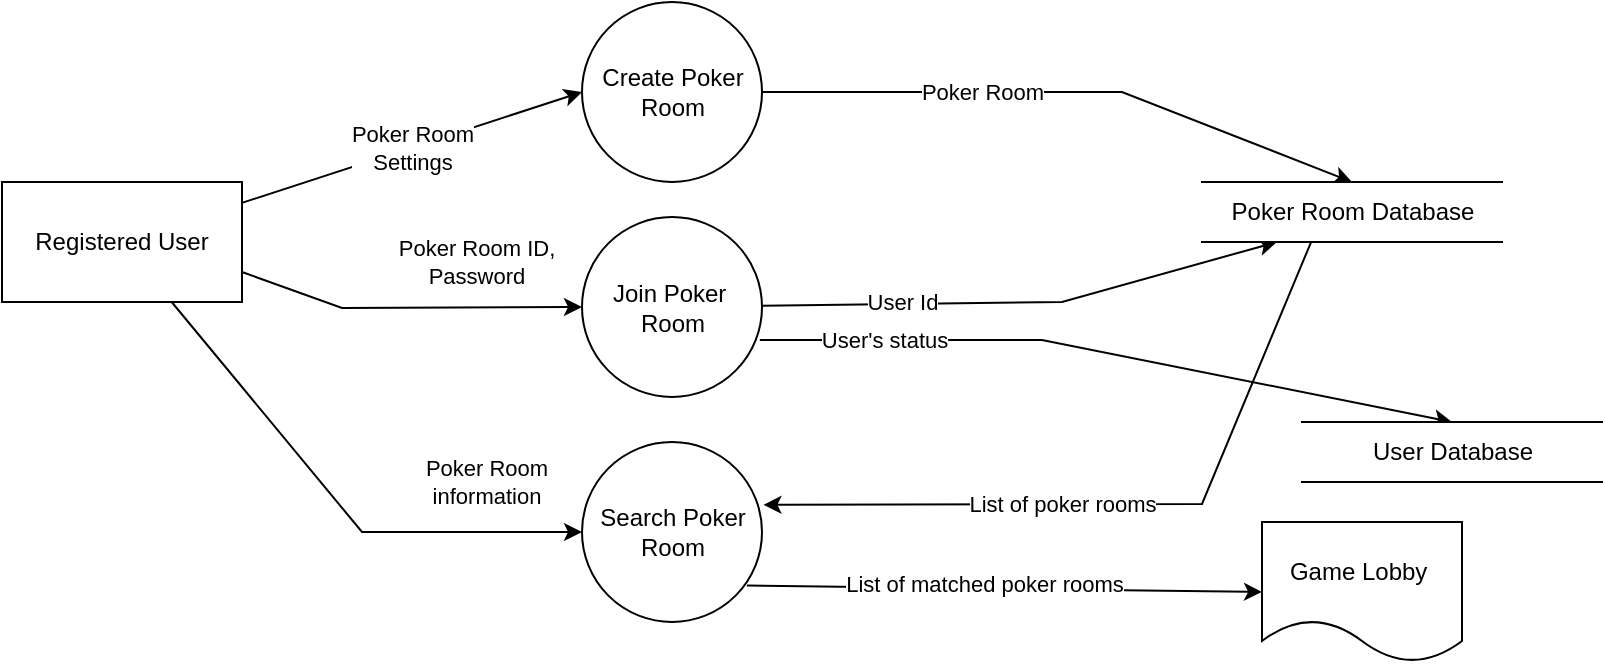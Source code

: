 <mxfile version="16.5.6" type="github">
  <diagram id="ly3Hp3gauICcpbgOwVCB" name="Page-1">
    <mxGraphModel dx="1093" dy="515" grid="1" gridSize="10" guides="1" tooltips="1" connect="1" arrows="1" fold="1" page="1" pageScale="1" pageWidth="1169" pageHeight="827" math="0" shadow="0">
      <root>
        <mxCell id="0" />
        <mxCell id="1" parent="0" />
        <mxCell id="jFZoMRIlUTQxQSA5hfnc-32" value="Poker Room&lt;br&gt;Settings" style="edgeStyle=none;rounded=0;orthogonalLoop=1;jettySize=auto;html=1;entryX=0;entryY=0.5;entryDx=0;entryDy=0;" edge="1" parent="1" source="jFZoMRIlUTQxQSA5hfnc-4" target="jFZoMRIlUTQxQSA5hfnc-29">
          <mxGeometry relative="1" as="geometry" />
        </mxCell>
        <mxCell id="jFZoMRIlUTQxQSA5hfnc-33" style="edgeStyle=none;rounded=0;orthogonalLoop=1;jettySize=auto;html=1;entryX=0;entryY=0.5;entryDx=0;entryDy=0;exitX=1;exitY=0.75;exitDx=0;exitDy=0;" edge="1" parent="1" source="jFZoMRIlUTQxQSA5hfnc-4" target="jFZoMRIlUTQxQSA5hfnc-30">
          <mxGeometry relative="1" as="geometry">
            <Array as="points">
              <mxPoint x="260" y="443" />
            </Array>
          </mxGeometry>
        </mxCell>
        <mxCell id="jFZoMRIlUTQxQSA5hfnc-34" value="Poker Room ID,&lt;br&gt;Password" style="edgeLabel;html=1;align=center;verticalAlign=middle;resizable=0;points=[];" vertex="1" connectable="0" parent="jFZoMRIlUTQxQSA5hfnc-33">
          <mxGeometry x="0.173" y="-2" relative="1" as="geometry">
            <mxPoint x="18" y="-25" as="offset" />
          </mxGeometry>
        </mxCell>
        <mxCell id="jFZoMRIlUTQxQSA5hfnc-36" style="edgeStyle=none;rounded=0;orthogonalLoop=1;jettySize=auto;html=1;entryX=0;entryY=0.5;entryDx=0;entryDy=0;" edge="1" parent="1" source="jFZoMRIlUTQxQSA5hfnc-4" target="jFZoMRIlUTQxQSA5hfnc-35">
          <mxGeometry relative="1" as="geometry">
            <Array as="points">
              <mxPoint x="270" y="555" />
            </Array>
          </mxGeometry>
        </mxCell>
        <mxCell id="jFZoMRIlUTQxQSA5hfnc-37" value="Poker Room&lt;br&gt;information" style="edgeLabel;html=1;align=center;verticalAlign=middle;resizable=0;points=[];" vertex="1" connectable="0" parent="jFZoMRIlUTQxQSA5hfnc-36">
          <mxGeometry x="0.547" y="2" relative="1" as="geometry">
            <mxPoint x="11" y="-23" as="offset" />
          </mxGeometry>
        </mxCell>
        <mxCell id="jFZoMRIlUTQxQSA5hfnc-4" value="Registered User" style="whiteSpace=wrap;html=1;" vertex="1" parent="1">
          <mxGeometry x="90" y="380" width="120" height="60" as="geometry" />
        </mxCell>
        <mxCell id="jFZoMRIlUTQxQSA5hfnc-44" style="edgeStyle=none;rounded=0;orthogonalLoop=1;jettySize=auto;html=1;entryX=0.5;entryY=0;entryDx=0;entryDy=0;" edge="1" parent="1" source="jFZoMRIlUTQxQSA5hfnc-29" target="jFZoMRIlUTQxQSA5hfnc-38">
          <mxGeometry relative="1" as="geometry">
            <Array as="points">
              <mxPoint x="650" y="335" />
            </Array>
          </mxGeometry>
        </mxCell>
        <mxCell id="jFZoMRIlUTQxQSA5hfnc-45" value="Poker Room" style="edgeLabel;html=1;align=center;verticalAlign=middle;resizable=0;points=[];" vertex="1" connectable="0" parent="jFZoMRIlUTQxQSA5hfnc-44">
          <mxGeometry x="-0.097" y="1" relative="1" as="geometry">
            <mxPoint x="-27" y="1" as="offset" />
          </mxGeometry>
        </mxCell>
        <mxCell id="jFZoMRIlUTQxQSA5hfnc-29" value="Create Poker&lt;br&gt;Room" style="shape=ellipse;html=1;dashed=0;whitespace=wrap;aspect=fixed;perimeter=ellipsePerimeter;" vertex="1" parent="1">
          <mxGeometry x="380" y="290" width="90" height="90" as="geometry" />
        </mxCell>
        <mxCell id="jFZoMRIlUTQxQSA5hfnc-47" value="User&#39;s status" style="edgeStyle=none;rounded=0;orthogonalLoop=1;jettySize=auto;html=1;entryX=0.5;entryY=0;entryDx=0;entryDy=0;exitX=0.988;exitY=0.684;exitDx=0;exitDy=0;exitPerimeter=0;" edge="1" parent="1" source="jFZoMRIlUTQxQSA5hfnc-30" target="jFZoMRIlUTQxQSA5hfnc-46">
          <mxGeometry x="-0.646" relative="1" as="geometry">
            <Array as="points">
              <mxPoint x="610" y="459" />
            </Array>
            <mxPoint as="offset" />
          </mxGeometry>
        </mxCell>
        <mxCell id="jFZoMRIlUTQxQSA5hfnc-48" style="edgeStyle=none;rounded=0;orthogonalLoop=1;jettySize=auto;html=1;entryX=0.25;entryY=1;entryDx=0;entryDy=0;" edge="1" parent="1" source="jFZoMRIlUTQxQSA5hfnc-30" target="jFZoMRIlUTQxQSA5hfnc-38">
          <mxGeometry relative="1" as="geometry">
            <Array as="points">
              <mxPoint x="620" y="440" />
            </Array>
          </mxGeometry>
        </mxCell>
        <mxCell id="jFZoMRIlUTQxQSA5hfnc-49" value="User Id" style="edgeLabel;html=1;align=center;verticalAlign=middle;resizable=0;points=[];" vertex="1" connectable="0" parent="jFZoMRIlUTQxQSA5hfnc-48">
          <mxGeometry x="-0.165" y="2" relative="1" as="geometry">
            <mxPoint x="-39" y="1" as="offset" />
          </mxGeometry>
        </mxCell>
        <mxCell id="jFZoMRIlUTQxQSA5hfnc-30" value="Join Poker&amp;nbsp;&lt;br&gt;Room" style="shape=ellipse;html=1;dashed=0;whitespace=wrap;aspect=fixed;perimeter=ellipsePerimeter;" vertex="1" parent="1">
          <mxGeometry x="380" y="397.5" width="90" height="90" as="geometry" />
        </mxCell>
        <mxCell id="jFZoMRIlUTQxQSA5hfnc-42" style="edgeStyle=none;rounded=0;orthogonalLoop=1;jettySize=auto;html=1;entryX=0;entryY=0.5;entryDx=0;entryDy=0;exitX=0.916;exitY=0.797;exitDx=0;exitDy=0;exitPerimeter=0;" edge="1" parent="1" source="jFZoMRIlUTQxQSA5hfnc-35" target="jFZoMRIlUTQxQSA5hfnc-41">
          <mxGeometry relative="1" as="geometry" />
        </mxCell>
        <mxCell id="jFZoMRIlUTQxQSA5hfnc-43" value="List of matched poker rooms" style="edgeLabel;html=1;align=center;verticalAlign=middle;resizable=0;points=[];" vertex="1" connectable="0" parent="jFZoMRIlUTQxQSA5hfnc-42">
          <mxGeometry x="-0.59" y="2" relative="1" as="geometry">
            <mxPoint x="65" as="offset" />
          </mxGeometry>
        </mxCell>
        <mxCell id="jFZoMRIlUTQxQSA5hfnc-35" value="Search Poker&lt;br&gt;Room" style="shape=ellipse;html=1;dashed=0;whitespace=wrap;aspect=fixed;perimeter=ellipsePerimeter;" vertex="1" parent="1">
          <mxGeometry x="380" y="510" width="90" height="90" as="geometry" />
        </mxCell>
        <mxCell id="jFZoMRIlUTQxQSA5hfnc-40" value="List of poker rooms" style="edgeStyle=none;rounded=0;orthogonalLoop=1;jettySize=auto;html=1;entryX=1.008;entryY=0.349;entryDx=0;entryDy=0;exitX=0.364;exitY=0.996;exitDx=0;exitDy=0;exitPerimeter=0;entryPerimeter=0;" edge="1" parent="1" source="jFZoMRIlUTQxQSA5hfnc-38" target="jFZoMRIlUTQxQSA5hfnc-35">
          <mxGeometry x="0.177" relative="1" as="geometry">
            <Array as="points">
              <mxPoint x="690" y="541" />
            </Array>
            <mxPoint as="offset" />
          </mxGeometry>
        </mxCell>
        <mxCell id="jFZoMRIlUTQxQSA5hfnc-38" value="Poker Room Database" style="html=1;dashed=0;whitespace=wrap;shape=partialRectangle;right=0;left=0;" vertex="1" parent="1">
          <mxGeometry x="690" y="380" width="150" height="30" as="geometry" />
        </mxCell>
        <mxCell id="jFZoMRIlUTQxQSA5hfnc-41" value="Game Lobby&amp;nbsp;&lt;br&gt;" style="shape=document;whiteSpace=wrap;html=1;boundedLbl=1;dashed=0;flipH=1;" vertex="1" parent="1">
          <mxGeometry x="720" y="550" width="100" height="70" as="geometry" />
        </mxCell>
        <mxCell id="jFZoMRIlUTQxQSA5hfnc-46" value="User Database" style="html=1;dashed=0;whitespace=wrap;shape=partialRectangle;right=0;left=0;" vertex="1" parent="1">
          <mxGeometry x="740" y="500" width="150" height="30" as="geometry" />
        </mxCell>
      </root>
    </mxGraphModel>
  </diagram>
</mxfile>

